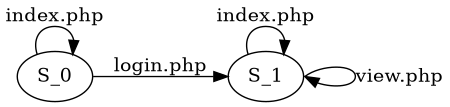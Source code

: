 digraph G {
	rankdir=LR;
	size="3,100";
	ranksep=".4";
	

	"S\_0" -> "S\_0" [label="index.php"];
	"S\_0" -> "S\_1" [label="login.php"];
	"S\_1" -> "S\_1" [label="index.php"];
	"S\_1":e -> "S\_1":e [label="view.php"];
}